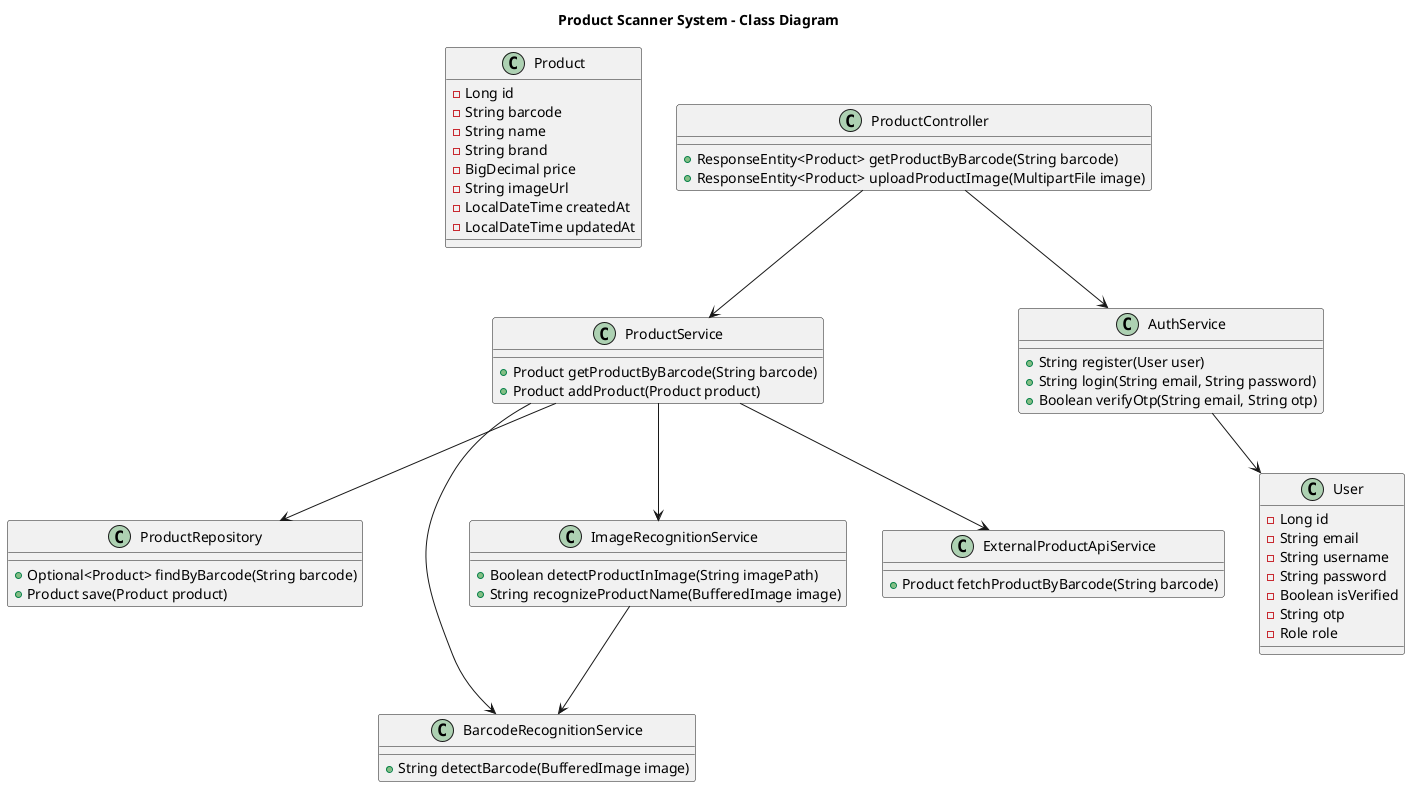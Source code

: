 @startuml ProductRecognition
title Product Scanner System - Class Diagram

class Product {
    -Long id
    -String barcode
    -String name
    -String brand
    -BigDecimal price
    -String imageUrl
    -LocalDateTime createdAt
    -LocalDateTime updatedAt
}

class ProductRepository {
    +Optional<Product> findByBarcode(String barcode)
    +Product save(Product product)
}

class ProductService {
    +Product getProductByBarcode(String barcode)
    +Product addProduct(Product product)
}

class ProductController {
    +ResponseEntity<Product> getProductByBarcode(String barcode)
    +ResponseEntity<Product> uploadProductImage(MultipartFile image)
}

class BarcodeRecognitionService {
    +String detectBarcode(BufferedImage image)
}

class ImageRecognitionService {
    +Boolean detectProductInImage(String imagePath)
    +String recognizeProductName(BufferedImage image)
}

class ExternalProductApiService {
    +Product fetchProductByBarcode(String barcode)
}

class User {
    -Long id
    -String email
    -String username
    -String password
    -Boolean isVerified
    -String otp
    -Role role
}

class AuthService {
    +String register(User user)
    +String login(String email, String password)
    +Boolean verifyOtp(String email, String otp)
}

ProductService --> ProductRepository
ProductController --> ProductService
ProductService --> ExternalProductApiService
ProductService --> BarcodeRecognitionService
ProductService --> ImageRecognitionService

ImageRecognitionService --> BarcodeRecognitionService

AuthService --> User
ProductController --> AuthService

@enduml
